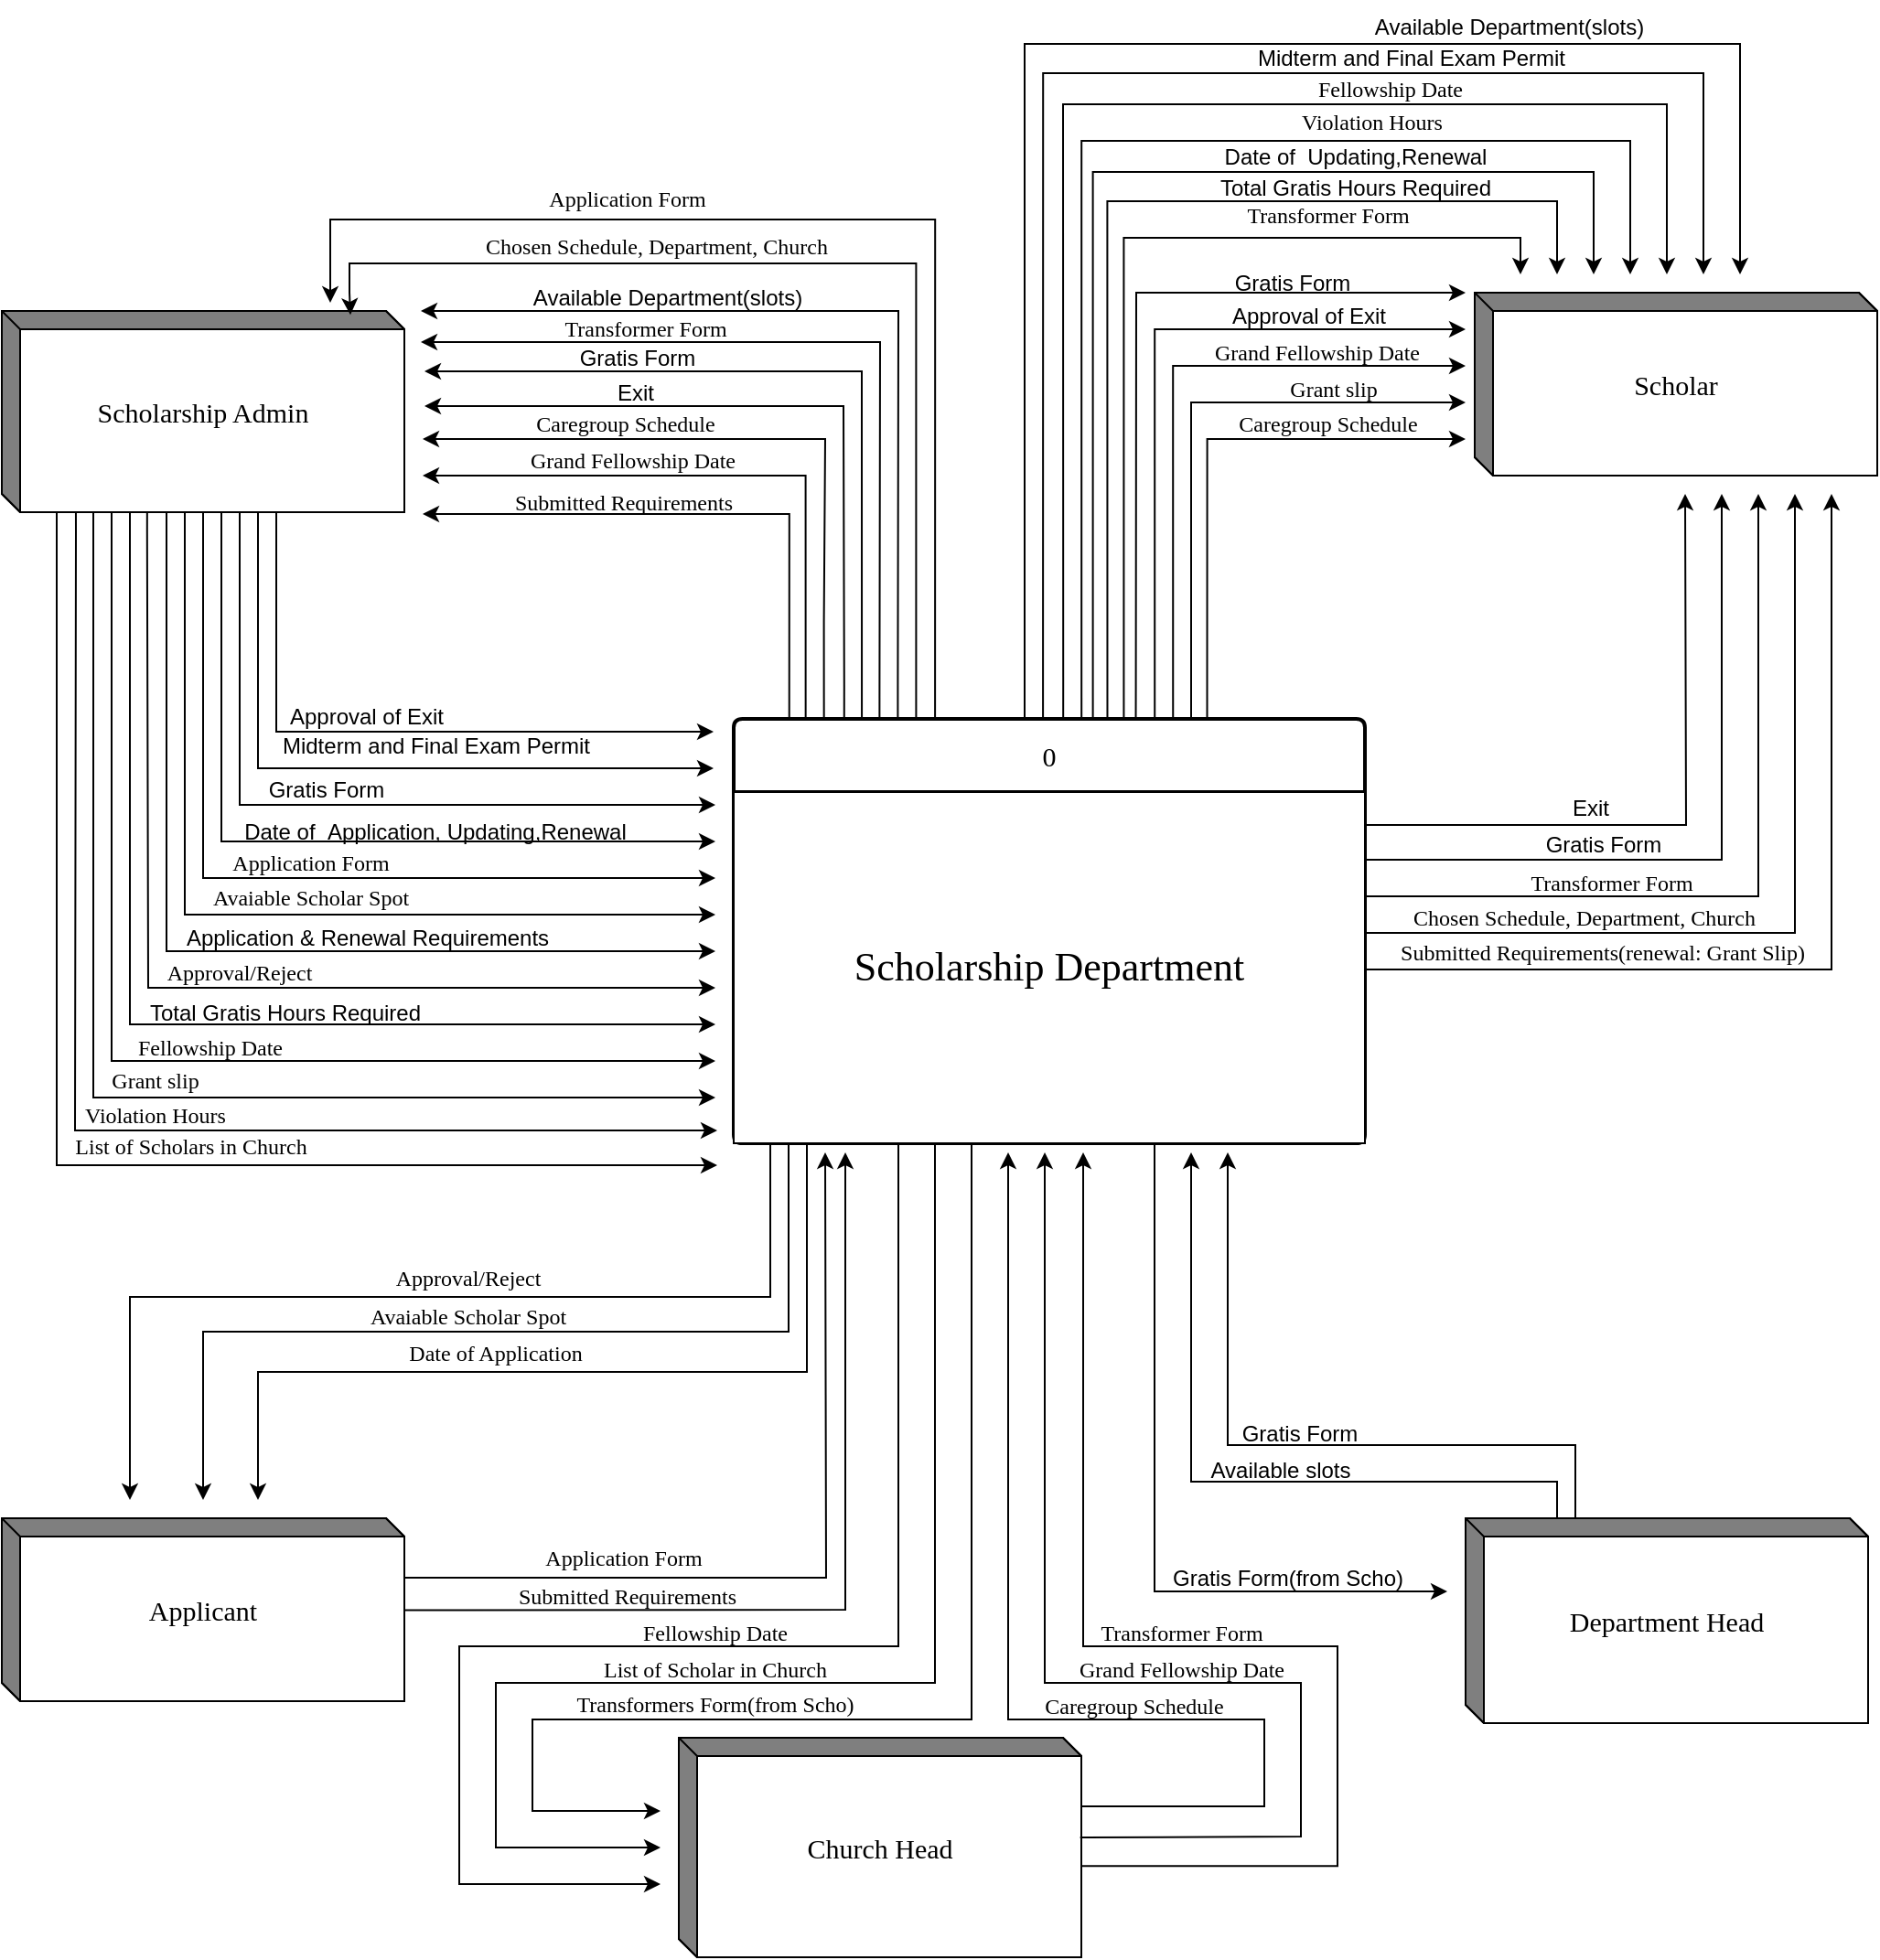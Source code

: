 <mxfile version="27.0.2">
  <diagram name="Page-1" id="X2NANwzeCgB477n49Xk3">
    <mxGraphModel dx="1678" dy="928" grid="1" gridSize="10" guides="1" tooltips="1" connect="1" arrows="1" fold="1" page="1" pageScale="1" pageWidth="1100" pageHeight="1700" math="0" shadow="0">
      <root>
        <mxCell id="0" />
        <mxCell id="1" parent="0" />
        <mxCell id="cpZvpaiMkGfKeW16TDsk-1" style="edgeStyle=orthogonalEdgeStyle;rounded=0;orthogonalLoop=1;jettySize=auto;html=1;exitX=0;exitY=0;exitDx=167.5;exitDy=110;exitPerimeter=0;" edge="1" parent="1" source="JOxilnPETZQHRf7ONT-L-1">
          <mxGeometry relative="1" as="geometry">
            <mxPoint x="440" y="490" as="targetPoint" />
            <Array as="points">
              <mxPoint x="170" y="310" />
              <mxPoint x="170" y="490" />
            </Array>
          </mxGeometry>
        </mxCell>
        <mxCell id="cpZvpaiMkGfKeW16TDsk-2" style="edgeStyle=orthogonalEdgeStyle;rounded=0;orthogonalLoop=1;jettySize=auto;html=1;exitX=0.548;exitY=0.999;exitDx=0;exitDy=0;exitPerimeter=0;" edge="1" parent="1" source="JOxilnPETZQHRf7ONT-L-1">
          <mxGeometry relative="1" as="geometry">
            <mxPoint x="440" y="510" as="targetPoint" />
            <Array as="points">
              <mxPoint x="194" y="310" />
              <mxPoint x="160" y="310" />
              <mxPoint x="160" y="510" />
            </Array>
          </mxGeometry>
        </mxCell>
        <mxCell id="cpZvpaiMkGfKeW16TDsk-3" style="edgeStyle=orthogonalEdgeStyle;rounded=0;orthogonalLoop=1;jettySize=auto;html=1;exitX=0;exitY=0;exitDx=115;exitDy=110;exitPerimeter=0;" edge="1" parent="1" source="JOxilnPETZQHRf7ONT-L-1">
          <mxGeometry relative="1" as="geometry">
            <mxPoint x="440" y="530" as="targetPoint" />
            <Array as="points">
              <mxPoint x="150" y="310" />
              <mxPoint x="150" y="530" />
            </Array>
          </mxGeometry>
        </mxCell>
        <mxCell id="JOxilnPETZQHRf7ONT-L-1" value="&lt;font&gt;Scholarship Admin&lt;/font&gt;" style="html=1;dashed=0;whiteSpace=wrap;shape=mxgraph.dfd.externalEntity;fontFamily=Lucida Console;fontSize=15;" parent="1" vertex="1">
          <mxGeometry x="50" y="200" width="220" height="110" as="geometry" />
        </mxCell>
        <mxCell id="cpZvpaiMkGfKeW16TDsk-21" style="edgeStyle=orthogonalEdgeStyle;rounded=0;orthogonalLoop=1;jettySize=auto;html=1;exitX=0.088;exitY=0.001;exitDx=0;exitDy=0;exitPerimeter=0;" edge="1" parent="1">
          <mxGeometry relative="1" as="geometry">
            <mxPoint x="280" y="311" as="targetPoint" />
            <mxPoint x="480.36" y="424.232" as="sourcePoint" />
            <Array as="points">
              <mxPoint x="480" y="311" />
              <mxPoint x="280" y="311" />
            </Array>
          </mxGeometry>
        </mxCell>
        <mxCell id="cpZvpaiMkGfKeW16TDsk-96" style="edgeStyle=orthogonalEdgeStyle;rounded=0;orthogonalLoop=1;jettySize=auto;html=1;exitX=0.75;exitY=0;exitDx=0;exitDy=0;" edge="1" parent="1" source="JOxilnPETZQHRf7ONT-L-3">
          <mxGeometry relative="1" as="geometry">
            <mxPoint x="850" y="270" as="targetPoint" />
            <Array as="points">
              <mxPoint x="709" y="270" />
            </Array>
          </mxGeometry>
        </mxCell>
        <mxCell id="cpZvpaiMkGfKeW16TDsk-110" style="edgeStyle=orthogonalEdgeStyle;rounded=0;orthogonalLoop=1;jettySize=auto;html=1;exitX=1;exitY=0.25;exitDx=0;exitDy=0;" edge="1" parent="1" source="JOxilnPETZQHRf7ONT-L-3">
          <mxGeometry relative="1" as="geometry">
            <mxPoint x="970" y="300" as="targetPoint" />
          </mxGeometry>
        </mxCell>
        <mxCell id="JOxilnPETZQHRf7ONT-L-3" value="0" style="swimlane;childLayout=stackLayout;horizontal=1;startSize=40;horizontalStack=0;rounded=1;fontSize=15;fontStyle=0;strokeWidth=2;resizeParent=0;resizeLast=1;shadow=0;dashed=0;align=center;arcSize=4;whiteSpace=wrap;html=1;fontFamily=Lucida Console;swimlaneLine=1;" parent="1" vertex="1">
          <mxGeometry x="450" y="423" width="345" height="232" as="geometry">
            <mxRectangle x="550" y="490" width="80" height="40" as="alternateBounds" />
          </mxGeometry>
        </mxCell>
        <mxCell id="cpZvpaiMkGfKeW16TDsk-121" value="Scholarship Department" style="text;html=1;align=center;verticalAlign=middle;whiteSpace=wrap;rounded=0;fillColor=default;fontFamily=Lucida Console;fontSize=22;strokeColor=default;" vertex="1" parent="JOxilnPETZQHRf7ONT-L-3">
          <mxGeometry y="40" width="345" height="192" as="geometry" />
        </mxCell>
        <mxCell id="JOxilnPETZQHRf7ONT-L-7" value="Scholar" style="html=1;dashed=0;whiteSpace=wrap;shape=mxgraph.dfd.externalEntity;fontFamily=Lucida Console;fontSize=15;" parent="1" vertex="1">
          <mxGeometry x="855" y="190" width="220" height="100" as="geometry" />
        </mxCell>
        <mxCell id="cpZvpaiMkGfKeW16TDsk-94" style="edgeStyle=orthogonalEdgeStyle;rounded=0;orthogonalLoop=1;jettySize=auto;html=1;exitX=0;exitY=0;exitDx=52.5;exitDy=0;exitPerimeter=0;" edge="1" parent="1" source="JOxilnPETZQHRf7ONT-L-8">
          <mxGeometry relative="1" as="geometry">
            <mxPoint x="700" y="660" as="targetPoint" />
            <Array as="points">
              <mxPoint x="900" y="860" />
              <mxPoint x="900" y="840" />
              <mxPoint x="700" y="840" />
            </Array>
          </mxGeometry>
        </mxCell>
        <mxCell id="JOxilnPETZQHRf7ONT-L-8" value="Department&amp;nbsp;&lt;span style=&quot;background-color: transparent; color: light-dark(rgb(0, 0, 0), rgb(255, 255, 255));&quot;&gt;Head&lt;/span&gt;" style="html=1;dashed=0;whiteSpace=wrap;shape=mxgraph.dfd.externalEntity;fontFamily=Lucida Console;fontSize=15;" parent="1" vertex="1">
          <mxGeometry x="850" y="860" width="220" height="112" as="geometry" />
        </mxCell>
        <mxCell id="cpZvpaiMkGfKeW16TDsk-40" style="edgeStyle=orthogonalEdgeStyle;rounded=0;orthogonalLoop=1;jettySize=auto;html=1;exitX=0;exitY=0;exitDx=220;exitDy=37.5;exitPerimeter=0;" edge="1" parent="1" source="JOxilnPETZQHRf7ONT-L-9">
          <mxGeometry relative="1" as="geometry">
            <mxPoint x="600" y="660" as="targetPoint" />
            <Array as="points">
              <mxPoint x="740" y="1018" />
              <mxPoint x="740" y="970" />
              <mxPoint x="600" y="970" />
            </Array>
          </mxGeometry>
        </mxCell>
        <mxCell id="JOxilnPETZQHRf7ONT-L-9" value="Church Head" style="html=1;dashed=0;whiteSpace=wrap;shape=mxgraph.dfd.externalEntity;fontFamily=Lucida Console;fontSize=15;" parent="1" vertex="1">
          <mxGeometry x="420" y="980" width="220" height="120" as="geometry" />
        </mxCell>
        <mxCell id="cpZvpaiMkGfKeW16TDsk-26" style="edgeStyle=orthogonalEdgeStyle;rounded=0;orthogonalLoop=1;jettySize=auto;html=1;exitX=0;exitY=0;exitDx=220;exitDy=32.5;exitPerimeter=0;" edge="1" parent="1" source="JOxilnPETZQHRf7ONT-L-10">
          <mxGeometry relative="1" as="geometry">
            <mxPoint x="500" y="660" as="targetPoint" />
          </mxGeometry>
        </mxCell>
        <mxCell id="JOxilnPETZQHRf7ONT-L-10" value="Applicant" style="html=1;dashed=0;whiteSpace=wrap;shape=mxgraph.dfd.externalEntity;fontFamily=Lucida Console;fontSize=15;" parent="1" vertex="1">
          <mxGeometry x="50" y="860" width="220" height="100" as="geometry" />
        </mxCell>
        <mxCell id="cpZvpaiMkGfKeW16TDsk-6" style="edgeStyle=orthogonalEdgeStyle;rounded=0;orthogonalLoop=1;jettySize=auto;html=1;" edge="1" parent="1" source="JOxilnPETZQHRf7ONT-L-1">
          <mxGeometry relative="1" as="geometry">
            <mxPoint x="440" y="550" as="targetPoint" />
            <mxPoint x="150" y="310" as="sourcePoint" />
            <Array as="points">
              <mxPoint x="140" y="550" />
            </Array>
          </mxGeometry>
        </mxCell>
        <mxCell id="cpZvpaiMkGfKeW16TDsk-7" style="edgeStyle=orthogonalEdgeStyle;rounded=0;orthogonalLoop=1;jettySize=auto;html=1;exitX=0.361;exitY=0.999;exitDx=0;exitDy=0;exitPerimeter=0;" edge="1" parent="1" source="JOxilnPETZQHRf7ONT-L-1">
          <mxGeometry relative="1" as="geometry">
            <mxPoint x="440" y="570" as="targetPoint" />
            <mxPoint x="160" y="320" as="sourcePoint" />
            <Array as="points">
              <mxPoint x="129" y="320" />
              <mxPoint x="130" y="320" />
              <mxPoint x="130" y="570" />
            </Array>
          </mxGeometry>
        </mxCell>
        <mxCell id="cpZvpaiMkGfKeW16TDsk-8" style="edgeStyle=orthogonalEdgeStyle;rounded=0;orthogonalLoop=1;jettySize=auto;html=1;" edge="1" parent="1">
          <mxGeometry relative="1" as="geometry">
            <mxPoint x="440" y="590" as="targetPoint" />
            <mxPoint x="120" y="310" as="sourcePoint" />
            <Array as="points">
              <mxPoint x="120" y="311" />
              <mxPoint x="120" y="590" />
              <mxPoint x="411" y="590" />
            </Array>
          </mxGeometry>
        </mxCell>
        <mxCell id="cpZvpaiMkGfKeW16TDsk-9" style="edgeStyle=orthogonalEdgeStyle;rounded=0;orthogonalLoop=1;jettySize=auto;html=1;exitX=0.313;exitY=1.005;exitDx=0;exitDy=0;exitPerimeter=0;" edge="1" parent="1">
          <mxGeometry relative="1" as="geometry">
            <mxPoint x="440" y="610" as="targetPoint" />
            <mxPoint x="100" y="310" as="sourcePoint" />
            <Array as="points">
              <mxPoint x="110" y="310" />
              <mxPoint x="110" y="610" />
            </Array>
          </mxGeometry>
        </mxCell>
        <mxCell id="cpZvpaiMkGfKeW16TDsk-10" style="edgeStyle=orthogonalEdgeStyle;rounded=0;orthogonalLoop=1;jettySize=auto;html=1;" edge="1" parent="1">
          <mxGeometry relative="1" as="geometry">
            <mxPoint x="440" y="630" as="targetPoint" />
            <mxPoint x="99" y="310" as="sourcePoint" />
            <Array as="points">
              <mxPoint x="100" y="310" />
              <mxPoint x="100" y="630" />
            </Array>
          </mxGeometry>
        </mxCell>
        <mxCell id="cpZvpaiMkGfKeW16TDsk-11" value="Avaiable Scholar Spot" style="text;html=1;align=center;verticalAlign=middle;whiteSpace=wrap;rounded=0;fontFamily=Tahoma;" vertex="1" parent="1">
          <mxGeometry x="159" y="506" width="120" height="30" as="geometry" />
        </mxCell>
        <mxCell id="cpZvpaiMkGfKeW16TDsk-12" value="Application Form" style="text;html=1;align=center;verticalAlign=middle;whiteSpace=wrap;rounded=0;fontFamily=Tahoma;" vertex="1" parent="1">
          <mxGeometry x="159" y="487" width="120" height="30" as="geometry" />
        </mxCell>
        <mxCell id="cpZvpaiMkGfKeW16TDsk-13" value="&lt;span class=&quot;_fadeIn_m1hgl_8&quot;&gt;Application &amp;amp; &lt;/span&gt;&lt;span class=&quot;_fadeIn_m1hgl_8&quot;&gt;Renewal &lt;/span&gt;&lt;span class=&quot;_fadeIn_m1hgl_8&quot;&gt;Requirements&lt;/span&gt;" style="text;html=1;align=center;verticalAlign=middle;whiteSpace=wrap;rounded=0;" vertex="1" parent="1">
          <mxGeometry x="100" y="528" width="300" height="30" as="geometry" />
        </mxCell>
        <mxCell id="cpZvpaiMkGfKeW16TDsk-14" value="&lt;span class=&quot;_fadeIn_m1hgl_8&quot;&gt;Total Gratis&amp;nbsp;&lt;/span&gt;&lt;span class=&quot;_fadeIn_m1hgl_8&quot;&gt;Hours &lt;/span&gt;&lt;span class=&quot;_fadeIn_m1hgl_8&quot;&gt;Required&lt;/span&gt;" style="text;html=1;align=center;verticalAlign=middle;whiteSpace=wrap;rounded=0;" vertex="1" parent="1">
          <mxGeometry x="120" y="569" width="170" height="30" as="geometry" />
        </mxCell>
        <mxCell id="cpZvpaiMkGfKeW16TDsk-15" value="Grant slip" style="text;html=1;align=center;verticalAlign=middle;whiteSpace=wrap;rounded=0;fontFamily=Tahoma;" vertex="1" parent="1">
          <mxGeometry x="104" y="606" width="60" height="30" as="geometry" />
        </mxCell>
        <mxCell id="cpZvpaiMkGfKeW16TDsk-16" value="Date of&amp;nbsp;&amp;nbsp;Application, Updating,Renewal" style="text;html=1;align=center;verticalAlign=middle;whiteSpace=wrap;rounded=0;" vertex="1" parent="1">
          <mxGeometry x="177" y="470" width="220" height="30" as="geometry" />
        </mxCell>
        <mxCell id="cpZvpaiMkGfKeW16TDsk-17" value="Fellowship Date" style="text;html=1;align=center;verticalAlign=middle;whiteSpace=wrap;rounded=0;fontFamily=Tahoma;" vertex="1" parent="1">
          <mxGeometry x="119" y="588" width="90" height="30" as="geometry" />
        </mxCell>
        <mxCell id="cpZvpaiMkGfKeW16TDsk-18" value="Violation Hours" style="text;html=1;align=center;verticalAlign=middle;whiteSpace=wrap;rounded=0;fontFamily=Tahoma;" vertex="1" parent="1">
          <mxGeometry x="89" y="625" width="90" height="30" as="geometry" />
        </mxCell>
        <mxCell id="cpZvpaiMkGfKeW16TDsk-19" value="Approval/Reject" style="text;html=1;align=center;verticalAlign=middle;whiteSpace=wrap;rounded=0;fontFamily=Tahoma;" vertex="1" parent="1">
          <mxGeometry x="135" y="547" width="90" height="30" as="geometry" />
        </mxCell>
        <mxCell id="cpZvpaiMkGfKeW16TDsk-20" style="edgeStyle=orthogonalEdgeStyle;rounded=0;orthogonalLoop=1;jettySize=auto;html=1;exitX=0.184;exitY=1.004;exitDx=0;exitDy=0;exitPerimeter=0;" edge="1" parent="1" source="JOxilnPETZQHRf7ONT-L-1">
          <mxGeometry relative="1" as="geometry">
            <mxPoint x="441" y="648" as="targetPoint" />
            <mxPoint x="71" y="319.49" as="sourcePoint" />
            <Array as="points">
              <mxPoint x="91" y="320" />
              <mxPoint x="90" y="320" />
              <mxPoint x="90" y="648" />
            </Array>
          </mxGeometry>
        </mxCell>
        <mxCell id="cpZvpaiMkGfKeW16TDsk-22" style="edgeStyle=orthogonalEdgeStyle;rounded=0;orthogonalLoop=1;jettySize=auto;html=1;" edge="1" parent="1">
          <mxGeometry relative="1" as="geometry">
            <mxPoint x="480" y="660" as="sourcePoint" />
            <mxPoint x="160" y="850" as="targetPoint" />
            <Array as="points">
              <mxPoint x="480" y="655" />
              <mxPoint x="480" y="758" />
              <mxPoint x="160" y="758" />
            </Array>
          </mxGeometry>
        </mxCell>
        <mxCell id="cpZvpaiMkGfKeW16TDsk-23" style="edgeStyle=orthogonalEdgeStyle;rounded=0;orthogonalLoop=1;jettySize=auto;html=1;" edge="1" parent="1">
          <mxGeometry relative="1" as="geometry">
            <mxPoint x="470" y="660" as="sourcePoint" />
            <mxPoint x="120" y="850" as="targetPoint" />
            <Array as="points">
              <mxPoint x="470" y="655" />
              <mxPoint x="470" y="739" />
              <mxPoint x="120" y="739" />
            </Array>
          </mxGeometry>
        </mxCell>
        <mxCell id="cpZvpaiMkGfKeW16TDsk-24" value="Approval/Reject" style="text;html=1;align=center;verticalAlign=middle;whiteSpace=wrap;rounded=0;fontFamily=Tahoma;" vertex="1" parent="1">
          <mxGeometry x="260" y="714" width="90" height="30" as="geometry" />
        </mxCell>
        <mxCell id="cpZvpaiMkGfKeW16TDsk-25" value="Avaiable Scholar Spot" style="text;html=1;align=center;verticalAlign=middle;whiteSpace=wrap;rounded=0;fontFamily=Tahoma;" vertex="1" parent="1">
          <mxGeometry x="245" y="735" width="120" height="30" as="geometry" />
        </mxCell>
        <mxCell id="cpZvpaiMkGfKeW16TDsk-27" style="edgeStyle=orthogonalEdgeStyle;rounded=0;orthogonalLoop=1;jettySize=auto;html=1;exitX=1.002;exitY=0.503;exitDx=0;exitDy=0;exitPerimeter=0;" edge="1" parent="1" source="JOxilnPETZQHRf7ONT-L-10">
          <mxGeometry relative="1" as="geometry">
            <mxPoint x="511" y="660" as="targetPoint" />
            <mxPoint x="280" y="920" as="sourcePoint" />
            <Array as="points">
              <mxPoint x="280" y="910" />
              <mxPoint x="511" y="910" />
              <mxPoint x="511" y="660" />
            </Array>
          </mxGeometry>
        </mxCell>
        <mxCell id="cpZvpaiMkGfKeW16TDsk-28" value="Submitted Requirements" style="text;html=1;align=center;verticalAlign=middle;whiteSpace=wrap;rounded=0;fontFamily=Tahoma;" vertex="1" parent="1">
          <mxGeometry x="317" y="888" width="150" height="30" as="geometry" />
        </mxCell>
        <mxCell id="cpZvpaiMkGfKeW16TDsk-29" value="Application Form" style="text;html=1;align=center;verticalAlign=middle;whiteSpace=wrap;rounded=0;fontFamily=Tahoma;" vertex="1" parent="1">
          <mxGeometry x="330" y="867" width="120" height="30" as="geometry" />
        </mxCell>
        <mxCell id="cpZvpaiMkGfKeW16TDsk-30" value="Submitted Requirements" style="text;html=1;align=center;verticalAlign=middle;whiteSpace=wrap;rounded=0;fontFamily=Tahoma;" vertex="1" parent="1">
          <mxGeometry x="315" y="290" width="150" height="30" as="geometry" />
        </mxCell>
        <mxCell id="cpZvpaiMkGfKeW16TDsk-31" style="edgeStyle=orthogonalEdgeStyle;rounded=0;orthogonalLoop=1;jettySize=auto;html=1;" edge="1" parent="1" source="JOxilnPETZQHRf7ONT-L-1">
          <mxGeometry relative="1" as="geometry">
            <mxPoint x="441" y="667" as="targetPoint" />
            <mxPoint x="90" y="331" as="sourcePoint" />
            <Array as="points">
              <mxPoint x="80" y="667" />
            </Array>
          </mxGeometry>
        </mxCell>
        <mxCell id="cpZvpaiMkGfKeW16TDsk-32" value="List of Scholars in Church" style="text;html=1;align=center;verticalAlign=middle;whiteSpace=wrap;rounded=0;fontFamily=Tahoma;" vertex="1" parent="1">
          <mxGeometry x="76.5" y="642" width="153" height="30" as="geometry" />
        </mxCell>
        <mxCell id="cpZvpaiMkGfKeW16TDsk-34" style="edgeStyle=orthogonalEdgeStyle;rounded=0;orthogonalLoop=1;jettySize=auto;html=1;exitX=0.5;exitY=1;exitDx=0;exitDy=0;" edge="1" parent="1" source="JOxilnPETZQHRf7ONT-L-3">
          <mxGeometry relative="1" as="geometry">
            <mxPoint x="623" y="655" as="sourcePoint" />
            <mxPoint x="410" y="1020" as="targetPoint" />
            <Array as="points">
              <mxPoint x="580" y="655" />
              <mxPoint x="580" y="970" />
              <mxPoint x="340" y="970" />
              <mxPoint x="340" y="1020" />
            </Array>
          </mxGeometry>
        </mxCell>
        <mxCell id="cpZvpaiMkGfKeW16TDsk-35" style="edgeStyle=orthogonalEdgeStyle;rounded=0;orthogonalLoop=1;jettySize=auto;html=1;exitX=0.5;exitY=1;exitDx=0;exitDy=0;" edge="1" parent="1" source="JOxilnPETZQHRf7ONT-L-3">
          <mxGeometry relative="1" as="geometry">
            <mxPoint x="623" y="655" as="sourcePoint" />
            <mxPoint x="410" y="1040" as="targetPoint" />
            <Array as="points">
              <mxPoint x="560" y="655" />
              <mxPoint x="560" y="950" />
              <mxPoint x="320" y="950" />
              <mxPoint x="320" y="1040" />
            </Array>
          </mxGeometry>
        </mxCell>
        <mxCell id="cpZvpaiMkGfKeW16TDsk-36" value="List of Scholar in Church" style="text;html=1;align=center;verticalAlign=middle;whiteSpace=wrap;rounded=0;fontFamily=Tahoma;" vertex="1" parent="1">
          <mxGeometry x="365" y="928" width="150" height="30" as="geometry" />
        </mxCell>
        <mxCell id="cpZvpaiMkGfKeW16TDsk-37" value="Fellowship Date" style="text;html=1;align=center;verticalAlign=middle;whiteSpace=wrap;rounded=0;fontFamily=Tahoma;" vertex="1" parent="1">
          <mxGeometry x="365" y="908" width="150" height="30" as="geometry" />
        </mxCell>
        <mxCell id="cpZvpaiMkGfKeW16TDsk-38" style="edgeStyle=orthogonalEdgeStyle;rounded=0;orthogonalLoop=1;jettySize=auto;html=1;exitX=0.5;exitY=1;exitDx=0;exitDy=0;" edge="1" parent="1" source="JOxilnPETZQHRf7ONT-L-3">
          <mxGeometry relative="1" as="geometry">
            <mxPoint x="590" y="670" as="sourcePoint" />
            <mxPoint x="410" y="1060" as="targetPoint" />
            <Array as="points">
              <mxPoint x="540" y="655" />
              <mxPoint x="540" y="930" />
              <mxPoint x="300" y="930" />
              <mxPoint x="300" y="1060" />
            </Array>
          </mxGeometry>
        </mxCell>
        <mxCell id="cpZvpaiMkGfKeW16TDsk-39" value="Transformers Form(from Scho)" style="text;html=1;align=center;verticalAlign=middle;whiteSpace=wrap;rounded=0;fontFamily=Tahoma;" vertex="1" parent="1">
          <mxGeometry x="346" y="947" width="188" height="30" as="geometry" />
        </mxCell>
        <mxCell id="cpZvpaiMkGfKeW16TDsk-41" value="Caregroup Schedule" style="text;html=1;align=center;verticalAlign=middle;whiteSpace=wrap;rounded=0;fontFamily=Tahoma;" vertex="1" parent="1">
          <mxGeometry x="594" y="948" width="150" height="30" as="geometry" />
        </mxCell>
        <mxCell id="cpZvpaiMkGfKeW16TDsk-42" style="edgeStyle=orthogonalEdgeStyle;rounded=0;orthogonalLoop=1;jettySize=auto;html=1;exitX=0.997;exitY=0.454;exitDx=0;exitDy=0;exitPerimeter=0;" edge="1" parent="1" source="JOxilnPETZQHRf7ONT-L-9">
          <mxGeometry relative="1" as="geometry">
            <mxPoint x="620" y="660" as="targetPoint" />
            <mxPoint x="690" y="1070" as="sourcePoint" />
            <Array as="points">
              <mxPoint x="642" y="1035" />
              <mxPoint x="760" y="1034" />
              <mxPoint x="760" y="950" />
              <mxPoint x="620" y="950" />
            </Array>
          </mxGeometry>
        </mxCell>
        <mxCell id="cpZvpaiMkGfKeW16TDsk-43" style="edgeStyle=orthogonalEdgeStyle;rounded=0;orthogonalLoop=1;jettySize=auto;html=1;exitX=0.999;exitY=0.584;exitDx=0;exitDy=0;exitPerimeter=0;" edge="1" parent="1" source="JOxilnPETZQHRf7ONT-L-9">
          <mxGeometry relative="1" as="geometry">
            <mxPoint x="641" y="660" as="targetPoint" />
            <mxPoint x="790" y="1038" as="sourcePoint" />
            <Array as="points">
              <mxPoint x="780" y="1050" />
              <mxPoint x="780" y="930" />
              <mxPoint x="641" y="930" />
            </Array>
          </mxGeometry>
        </mxCell>
        <mxCell id="cpZvpaiMkGfKeW16TDsk-44" value="Grand Fellowship Date" style="text;html=1;align=center;verticalAlign=middle;whiteSpace=wrap;rounded=0;fontFamily=Tahoma;" vertex="1" parent="1">
          <mxGeometry x="620" y="928" width="150" height="30" as="geometry" />
        </mxCell>
        <mxCell id="cpZvpaiMkGfKeW16TDsk-45" value="Transformer Form" style="text;html=1;align=center;verticalAlign=middle;whiteSpace=wrap;rounded=0;fontFamily=Tahoma;" vertex="1" parent="1">
          <mxGeometry x="620" y="908" width="150" height="30" as="geometry" />
        </mxCell>
        <mxCell id="cpZvpaiMkGfKeW16TDsk-48" style="edgeStyle=orthogonalEdgeStyle;rounded=0;orthogonalLoop=1;jettySize=auto;html=1;exitX=0.114;exitY=0.001;exitDx=0;exitDy=0;exitPerimeter=0;" edge="1" parent="1" source="JOxilnPETZQHRf7ONT-L-3">
          <mxGeometry relative="1" as="geometry">
            <mxPoint x="280" y="290" as="targetPoint" />
            <mxPoint x="490" y="420" as="sourcePoint" />
            <Array as="points">
              <mxPoint x="489" y="290" />
            </Array>
          </mxGeometry>
        </mxCell>
        <mxCell id="cpZvpaiMkGfKeW16TDsk-49" style="edgeStyle=orthogonalEdgeStyle;rounded=0;orthogonalLoop=1;jettySize=auto;html=1;exitX=0.143;exitY=-0.001;exitDx=0;exitDy=0;exitPerimeter=0;" edge="1" parent="1" source="JOxilnPETZQHRf7ONT-L-3">
          <mxGeometry relative="1" as="geometry">
            <mxPoint x="280" y="270" as="targetPoint" />
            <mxPoint x="514" y="370" as="sourcePoint" />
            <Array as="points">
              <mxPoint x="499" y="370" />
              <mxPoint x="500" y="370" />
              <mxPoint x="500" y="270" />
            </Array>
          </mxGeometry>
        </mxCell>
        <mxCell id="cpZvpaiMkGfKeW16TDsk-50" value="Grand Fellowship Date" style="text;html=1;align=center;verticalAlign=middle;whiteSpace=wrap;rounded=0;fontFamily=Tahoma;" vertex="1" parent="1">
          <mxGeometry x="320" y="267" width="150" height="30" as="geometry" />
        </mxCell>
        <mxCell id="cpZvpaiMkGfKeW16TDsk-52" value="Caregroup Schedule" style="text;html=1;align=center;verticalAlign=middle;whiteSpace=wrap;rounded=0;fontFamily=Tahoma;" vertex="1" parent="1">
          <mxGeometry x="316" y="247" width="150" height="30" as="geometry" />
        </mxCell>
        <mxCell id="cpZvpaiMkGfKeW16TDsk-53" value="Caregroup Schedule" style="text;html=1;align=center;verticalAlign=middle;whiteSpace=wrap;rounded=0;fontFamily=Tahoma;" vertex="1" parent="1">
          <mxGeometry x="700" y="247" width="150" height="30" as="geometry" />
        </mxCell>
        <mxCell id="cpZvpaiMkGfKeW16TDsk-54" value="Grand Fellowship Date" style="text;html=1;align=center;verticalAlign=middle;whiteSpace=wrap;rounded=0;fontFamily=Tahoma;" vertex="1" parent="1">
          <mxGeometry x="694" y="208" width="150" height="30" as="geometry" />
        </mxCell>
        <mxCell id="cpZvpaiMkGfKeW16TDsk-55" value="Submitted Requirements(renewal: Grant Slip)" style="text;html=1;align=center;verticalAlign=middle;whiteSpace=wrap;rounded=0;fontFamily=Tahoma;" vertex="1" parent="1">
          <mxGeometry x="800" y="536" width="250" height="30" as="geometry" />
        </mxCell>
        <mxCell id="cpZvpaiMkGfKeW16TDsk-56" value="Date of&amp;nbsp; Updating,Renewal" style="text;html=1;align=center;verticalAlign=middle;whiteSpace=wrap;rounded=0;" vertex="1" parent="1">
          <mxGeometry x="680" y="101" width="220" height="30" as="geometry" />
        </mxCell>
        <mxCell id="cpZvpaiMkGfKeW16TDsk-57" value="&lt;span class=&quot;_fadeIn_m1hgl_8&quot;&gt;Total Gratis&amp;nbsp;&lt;/span&gt;&lt;span class=&quot;_fadeIn_m1hgl_8&quot;&gt;Hours &lt;/span&gt;&lt;span class=&quot;_fadeIn_m1hgl_8&quot;&gt;Required&lt;/span&gt;" style="text;html=1;align=center;verticalAlign=middle;whiteSpace=wrap;rounded=0;" vertex="1" parent="1">
          <mxGeometry x="705" y="118" width="170" height="30" as="geometry" />
        </mxCell>
        <mxCell id="cpZvpaiMkGfKeW16TDsk-58" value="Fellowship Date" style="text;html=1;align=center;verticalAlign=middle;whiteSpace=wrap;rounded=0;fontFamily=Tahoma;" vertex="1" parent="1">
          <mxGeometry x="764" y="64" width="90" height="30" as="geometry" />
        </mxCell>
        <mxCell id="cpZvpaiMkGfKeW16TDsk-59" value="Violation Hours" style="text;html=1;align=center;verticalAlign=middle;whiteSpace=wrap;rounded=0;fontFamily=Tahoma;" vertex="1" parent="1">
          <mxGeometry x="754" y="82" width="90" height="30" as="geometry" />
        </mxCell>
        <mxCell id="cpZvpaiMkGfKeW16TDsk-60" value="Grant slip" style="text;html=1;align=center;verticalAlign=middle;whiteSpace=wrap;rounded=0;fontFamily=Tahoma;" vertex="1" parent="1">
          <mxGeometry x="748" y="228" width="60" height="30" as="geometry" />
        </mxCell>
        <mxCell id="cpZvpaiMkGfKeW16TDsk-61" value="Transformer Form" style="text;html=1;align=center;verticalAlign=middle;whiteSpace=wrap;rounded=0;fontFamily=Tahoma;" vertex="1" parent="1">
          <mxGeometry x="700" y="133" width="150" height="30" as="geometry" />
        </mxCell>
        <mxCell id="cpZvpaiMkGfKeW16TDsk-62" style="edgeStyle=orthogonalEdgeStyle;rounded=0;orthogonalLoop=1;jettySize=auto;html=1;" edge="1" parent="1">
          <mxGeometry relative="1" as="geometry">
            <mxPoint x="180" y="310" as="sourcePoint" />
            <mxPoint x="440" y="470" as="targetPoint" />
            <Array as="points">
              <mxPoint x="180" y="470" />
            </Array>
          </mxGeometry>
        </mxCell>
        <mxCell id="cpZvpaiMkGfKeW16TDsk-63" value="Gratis Form" style="text;html=1;align=center;verticalAlign=middle;whiteSpace=wrap;rounded=0;" vertex="1" parent="1">
          <mxGeometry x="177" y="447" width="101" height="30" as="geometry" />
        </mxCell>
        <mxCell id="cpZvpaiMkGfKeW16TDsk-64" value="Gratis Form" style="text;html=1;align=center;verticalAlign=middle;whiteSpace=wrap;rounded=0;" vertex="1" parent="1">
          <mxGeometry x="705" y="170" width="101" height="30" as="geometry" />
        </mxCell>
        <mxCell id="cpZvpaiMkGfKeW16TDsk-65" value="Gratis Form" style="text;html=1;align=center;verticalAlign=middle;whiteSpace=wrap;rounded=0;" vertex="1" parent="1">
          <mxGeometry x="874.5" y="477" width="101" height="30" as="geometry" />
        </mxCell>
        <mxCell id="cpZvpaiMkGfKeW16TDsk-66" value="Transformer Form" style="text;html=1;align=center;verticalAlign=middle;whiteSpace=wrap;rounded=0;fontFamily=Tahoma;" vertex="1" parent="1">
          <mxGeometry x="855" y="498" width="150" height="30" as="geometry" />
        </mxCell>
        <mxCell id="cpZvpaiMkGfKeW16TDsk-67" value="Chosen Schedule, Department, Church" style="text;html=1;align=center;verticalAlign=middle;whiteSpace=wrap;rounded=0;fontFamily=Tahoma;" vertex="1" parent="1">
          <mxGeometry x="800" y="517" width="230" height="30" as="geometry" />
        </mxCell>
        <mxCell id="cpZvpaiMkGfKeW16TDsk-68" style="edgeStyle=orthogonalEdgeStyle;rounded=0;orthogonalLoop=1;jettySize=auto;html=1;" edge="1" parent="1">
          <mxGeometry relative="1" as="geometry">
            <mxPoint x="490" y="655" as="sourcePoint" />
            <mxPoint x="190" y="850" as="targetPoint" />
            <Array as="points">
              <mxPoint x="490" y="655" />
              <mxPoint x="490" y="780" />
              <mxPoint x="190" y="780" />
            </Array>
          </mxGeometry>
        </mxCell>
        <mxCell id="cpZvpaiMkGfKeW16TDsk-69" value="Date of Application" style="text;html=1;align=center;verticalAlign=middle;whiteSpace=wrap;rounded=0;fontFamily=Tahoma;" vertex="1" parent="1">
          <mxGeometry x="260" y="755" width="120" height="30" as="geometry" />
        </mxCell>
        <mxCell id="cpZvpaiMkGfKeW16TDsk-70" value="Available Department(slots)" style="text;html=1;align=center;verticalAlign=middle;whiteSpace=wrap;rounded=0;" vertex="1" parent="1">
          <mxGeometry x="779" y="30" width="190" height="30" as="geometry" />
        </mxCell>
        <mxCell id="cpZvpaiMkGfKeW16TDsk-72" value="Available Department(slots)" style="text;html=1;align=center;verticalAlign=middle;whiteSpace=wrap;rounded=0;" vertex="1" parent="1">
          <mxGeometry x="319" y="178" width="190" height="30" as="geometry" />
        </mxCell>
        <mxCell id="cpZvpaiMkGfKeW16TDsk-73" value="Gratis Form" style="text;html=1;align=center;verticalAlign=middle;whiteSpace=wrap;rounded=0;" vertex="1" parent="1">
          <mxGeometry x="347" y="211" width="101" height="30" as="geometry" />
        </mxCell>
        <mxCell id="cpZvpaiMkGfKeW16TDsk-74" value="Chosen Schedule, Department, Church" style="text;html=1;align=center;verticalAlign=middle;whiteSpace=wrap;rounded=0;fontFamily=Tahoma;" vertex="1" parent="1">
          <mxGeometry x="293" y="150" width="230" height="30" as="geometry" />
        </mxCell>
        <mxCell id="cpZvpaiMkGfKeW16TDsk-75" value="Transformer Form" style="text;html=1;align=center;verticalAlign=middle;whiteSpace=wrap;rounded=0;fontFamily=Tahoma;" vertex="1" parent="1">
          <mxGeometry x="327" y="195" width="150" height="30" as="geometry" />
        </mxCell>
        <mxCell id="cpZvpaiMkGfKeW16TDsk-76" style="edgeStyle=orthogonalEdgeStyle;rounded=0;orthogonalLoop=1;jettySize=auto;html=1;" edge="1" parent="1">
          <mxGeometry relative="1" as="geometry">
            <mxPoint x="190" y="310" as="sourcePoint" />
            <mxPoint x="439" y="450" as="targetPoint" />
            <Array as="points">
              <mxPoint x="190" y="330" />
              <mxPoint x="190" y="450" />
            </Array>
          </mxGeometry>
        </mxCell>
        <mxCell id="cpZvpaiMkGfKeW16TDsk-77" value="Midterm and Final Exam Permit" style="text;html=1;align=center;verticalAlign=middle;whiteSpace=wrap;rounded=0;" vertex="1" parent="1">
          <mxGeometry x="196.75" y="423" width="180.5" height="30" as="geometry" />
        </mxCell>
        <mxCell id="cpZvpaiMkGfKeW16TDsk-78" value="Midterm and Final Exam Permit" style="text;html=1;align=center;verticalAlign=middle;whiteSpace=wrap;rounded=0;" vertex="1" parent="1">
          <mxGeometry x="730" y="47" width="180.5" height="30" as="geometry" />
        </mxCell>
        <mxCell id="cpZvpaiMkGfKeW16TDsk-79" value="Exit" style="text;html=1;align=center;verticalAlign=middle;whiteSpace=wrap;rounded=0;" vertex="1" parent="1">
          <mxGeometry x="868" y="457" width="101" height="30" as="geometry" />
        </mxCell>
        <mxCell id="cpZvpaiMkGfKeW16TDsk-80" value="Exit" style="text;html=1;align=center;verticalAlign=middle;whiteSpace=wrap;rounded=0;" vertex="1" parent="1">
          <mxGeometry x="346" y="230" width="101" height="30" as="geometry" />
        </mxCell>
        <mxCell id="cpZvpaiMkGfKeW16TDsk-81" style="edgeStyle=orthogonalEdgeStyle;rounded=0;orthogonalLoop=1;jettySize=auto;html=1;exitX=0.175;exitY=-0.001;exitDx=0;exitDy=0;exitPerimeter=0;" edge="1" parent="1" source="JOxilnPETZQHRf7ONT-L-3">
          <mxGeometry relative="1" as="geometry">
            <mxPoint x="281" y="252" as="targetPoint" />
            <mxPoint x="510" y="420" as="sourcePoint" />
            <Array as="points">
              <mxPoint x="510" y="405" />
              <mxPoint x="510" y="405" />
              <mxPoint x="510" y="252" />
            </Array>
          </mxGeometry>
        </mxCell>
        <mxCell id="cpZvpaiMkGfKeW16TDsk-82" style="edgeStyle=orthogonalEdgeStyle;rounded=0;orthogonalLoop=1;jettySize=auto;html=1;exitX=0.203;exitY=0;exitDx=0;exitDy=0;exitPerimeter=0;" edge="1" parent="1" source="JOxilnPETZQHRf7ONT-L-3">
          <mxGeometry relative="1" as="geometry">
            <mxPoint x="281" y="233" as="targetPoint" />
            <mxPoint x="520" y="420" as="sourcePoint" />
            <Array as="points">
              <mxPoint x="520" y="233" />
            </Array>
          </mxGeometry>
        </mxCell>
        <mxCell id="cpZvpaiMkGfKeW16TDsk-83" style="edgeStyle=orthogonalEdgeStyle;rounded=0;orthogonalLoop=1;jettySize=auto;html=1;exitX=0.231;exitY=0.001;exitDx=0;exitDy=0;exitPerimeter=0;" edge="1" parent="1" source="JOxilnPETZQHRf7ONT-L-3">
          <mxGeometry relative="1" as="geometry">
            <mxPoint x="279" y="217" as="targetPoint" />
            <mxPoint x="518" y="407" as="sourcePoint" />
            <Array as="points">
              <mxPoint x="530" y="407" />
              <mxPoint x="530" y="407" />
              <mxPoint x="530" y="217" />
            </Array>
          </mxGeometry>
        </mxCell>
        <mxCell id="cpZvpaiMkGfKeW16TDsk-84" style="edgeStyle=orthogonalEdgeStyle;rounded=0;orthogonalLoop=1;jettySize=auto;html=1;exitX=0.26;exitY=0.001;exitDx=0;exitDy=0;exitPerimeter=0;" edge="1" parent="1" source="JOxilnPETZQHRf7ONT-L-3">
          <mxGeometry relative="1" as="geometry">
            <mxPoint x="279" y="200" as="targetPoint" />
            <mxPoint x="540" y="420" as="sourcePoint" />
            <Array as="points">
              <mxPoint x="540" y="405" />
              <mxPoint x="540" y="405" />
              <mxPoint x="540" y="200" />
            </Array>
          </mxGeometry>
        </mxCell>
        <mxCell id="cpZvpaiMkGfKeW16TDsk-85" style="edgeStyle=orthogonalEdgeStyle;rounded=0;orthogonalLoop=1;jettySize=auto;html=1;entryX=0.866;entryY=0.019;entryDx=0;entryDy=0;entryPerimeter=0;exitX=0.289;exitY=0;exitDx=0;exitDy=0;exitPerimeter=0;" edge="1" parent="1" source="JOxilnPETZQHRf7ONT-L-3" target="JOxilnPETZQHRf7ONT-L-1">
          <mxGeometry relative="1" as="geometry">
            <mxPoint x="238.01" y="180.03" as="targetPoint" />
            <mxPoint x="549.939" y="406" as="sourcePoint" />
            <Array as="points">
              <mxPoint x="550" y="174" />
              <mxPoint x="240" y="174" />
              <mxPoint x="240" y="190" />
              <mxPoint x="241" y="190" />
            </Array>
          </mxGeometry>
        </mxCell>
        <mxCell id="cpZvpaiMkGfKeW16TDsk-87" value="Application Form" style="text;html=1;align=center;verticalAlign=middle;whiteSpace=wrap;rounded=0;fontFamily=Tahoma;" vertex="1" parent="1">
          <mxGeometry x="332" y="124" width="120" height="30" as="geometry" />
        </mxCell>
        <mxCell id="cpZvpaiMkGfKeW16TDsk-88" value="Gratis Form(from Scho)" style="text;html=1;align=center;verticalAlign=middle;whiteSpace=wrap;rounded=0;" vertex="1" parent="1">
          <mxGeometry x="680" y="878" width="145.5" height="30" as="geometry" />
        </mxCell>
        <mxCell id="cpZvpaiMkGfKeW16TDsk-89" value="Available slots" style="text;html=1;align=center;verticalAlign=middle;whiteSpace=wrap;rounded=0;" vertex="1" parent="1">
          <mxGeometry x="654" y="819" width="190" height="30" as="geometry" />
        </mxCell>
        <mxCell id="cpZvpaiMkGfKeW16TDsk-90" value="Gratis Form" style="text;html=1;align=center;verticalAlign=middle;whiteSpace=wrap;rounded=0;" vertex="1" parent="1">
          <mxGeometry x="709" y="799" width="101" height="30" as="geometry" />
        </mxCell>
        <mxCell id="cpZvpaiMkGfKeW16TDsk-91" style="edgeStyle=orthogonalEdgeStyle;rounded=0;orthogonalLoop=1;jettySize=auto;html=1;exitX=0.319;exitY=0.001;exitDx=0;exitDy=0;exitPerimeter=0;" edge="1" parent="1" source="JOxilnPETZQHRf7ONT-L-3">
          <mxGeometry relative="1" as="geometry">
            <mxPoint x="229.5" y="195.51" as="targetPoint" />
            <mxPoint x="540.47" y="420" as="sourcePoint" />
            <Array as="points">
              <mxPoint x="560" y="150" />
              <mxPoint x="229" y="150" />
            </Array>
          </mxGeometry>
        </mxCell>
        <mxCell id="cpZvpaiMkGfKeW16TDsk-93" style="edgeStyle=orthogonalEdgeStyle;rounded=0;orthogonalLoop=1;jettySize=auto;html=1;" edge="1" parent="1">
          <mxGeometry relative="1" as="geometry">
            <mxPoint x="680" y="655" as="sourcePoint" />
            <mxPoint x="840" y="900" as="targetPoint" />
            <Array as="points">
              <mxPoint x="680" y="900" />
            </Array>
          </mxGeometry>
        </mxCell>
        <mxCell id="cpZvpaiMkGfKeW16TDsk-95" style="edgeStyle=orthogonalEdgeStyle;rounded=0;orthogonalLoop=1;jettySize=auto;html=1;exitX=0.285;exitY=0;exitDx=0;exitDy=0;exitPerimeter=0;" edge="1" parent="1" source="JOxilnPETZQHRf7ONT-L-8">
          <mxGeometry relative="1" as="geometry">
            <mxPoint x="720" y="660" as="targetPoint" />
            <mxPoint x="1008" y="870" as="sourcePoint" />
            <Array as="points">
              <mxPoint x="910" y="860" />
              <mxPoint x="910" y="820" />
              <mxPoint x="720" y="820" />
            </Array>
          </mxGeometry>
        </mxCell>
        <mxCell id="cpZvpaiMkGfKeW16TDsk-97" style="edgeStyle=orthogonalEdgeStyle;rounded=0;orthogonalLoop=1;jettySize=auto;html=1;" edge="1" parent="1">
          <mxGeometry relative="1" as="geometry">
            <mxPoint x="850" y="250" as="targetPoint" />
            <mxPoint x="700" y="424" as="sourcePoint" />
            <Array as="points">
              <mxPoint x="700" y="250" />
            </Array>
          </mxGeometry>
        </mxCell>
        <mxCell id="cpZvpaiMkGfKeW16TDsk-98" style="edgeStyle=orthogonalEdgeStyle;rounded=0;orthogonalLoop=1;jettySize=auto;html=1;exitX=0.696;exitY=0.002;exitDx=0;exitDy=0;exitPerimeter=0;" edge="1" parent="1" source="JOxilnPETZQHRf7ONT-L-3">
          <mxGeometry relative="1" as="geometry">
            <mxPoint x="850" y="230" as="targetPoint" />
            <mxPoint x="690" y="416" as="sourcePoint" />
            <Array as="points">
              <mxPoint x="690" y="230" />
              <mxPoint x="850" y="230" />
            </Array>
          </mxGeometry>
        </mxCell>
        <mxCell id="cpZvpaiMkGfKeW16TDsk-99" style="edgeStyle=orthogonalEdgeStyle;rounded=0;orthogonalLoop=1;jettySize=auto;html=1;" edge="1" parent="1">
          <mxGeometry relative="1" as="geometry">
            <mxPoint x="200" y="310" as="sourcePoint" />
            <mxPoint x="439" y="430" as="targetPoint" />
            <Array as="points">
              <mxPoint x="190" y="310" />
              <mxPoint x="200" y="310" />
              <mxPoint x="200" y="430" />
            </Array>
          </mxGeometry>
        </mxCell>
        <mxCell id="cpZvpaiMkGfKeW16TDsk-100" value="Approval of Exit" style="text;html=1;align=center;verticalAlign=middle;whiteSpace=wrap;rounded=0;" vertex="1" parent="1">
          <mxGeometry x="159" y="407" width="180.5" height="30" as="geometry" />
        </mxCell>
        <mxCell id="cpZvpaiMkGfKeW16TDsk-101" value="Approval of Exit" style="text;html=1;align=center;verticalAlign=middle;whiteSpace=wrap;rounded=0;" vertex="1" parent="1">
          <mxGeometry x="673.5" y="188" width="180.5" height="30" as="geometry" />
        </mxCell>
        <mxCell id="cpZvpaiMkGfKeW16TDsk-102" style="edgeStyle=orthogonalEdgeStyle;rounded=0;orthogonalLoop=1;jettySize=auto;html=1;exitX=0.667;exitY=0;exitDx=0;exitDy=0;exitPerimeter=0;" edge="1" parent="1" source="JOxilnPETZQHRf7ONT-L-3">
          <mxGeometry relative="1" as="geometry">
            <mxPoint x="850" y="210" as="targetPoint" />
            <mxPoint x="680" y="420" as="sourcePoint" />
            <Array as="points">
              <mxPoint x="680" y="210" />
            </Array>
          </mxGeometry>
        </mxCell>
        <mxCell id="cpZvpaiMkGfKeW16TDsk-103" style="edgeStyle=orthogonalEdgeStyle;rounded=0;orthogonalLoop=1;jettySize=auto;html=1;exitX=0.637;exitY=0.001;exitDx=0;exitDy=0;exitPerimeter=0;" edge="1" parent="1" source="JOxilnPETZQHRf7ONT-L-3">
          <mxGeometry relative="1" as="geometry">
            <mxPoint x="850" y="190" as="targetPoint" />
            <mxPoint x="670" y="420" as="sourcePoint" />
            <Array as="points">
              <mxPoint x="670" y="406" />
              <mxPoint x="670" y="190" />
            </Array>
          </mxGeometry>
        </mxCell>
        <mxCell id="cpZvpaiMkGfKeW16TDsk-104" style="edgeStyle=orthogonalEdgeStyle;rounded=0;orthogonalLoop=1;jettySize=auto;html=1;exitX=0.618;exitY=0.001;exitDx=0;exitDy=0;exitPerimeter=0;" edge="1" parent="1" source="JOxilnPETZQHRf7ONT-L-3">
          <mxGeometry relative="1" as="geometry">
            <mxPoint x="880" y="180" as="targetPoint" />
            <mxPoint x="663" y="420" as="sourcePoint" />
            <Array as="points">
              <mxPoint x="663" y="160" />
              <mxPoint x="880" y="160" />
            </Array>
          </mxGeometry>
        </mxCell>
        <mxCell id="cpZvpaiMkGfKeW16TDsk-105" style="edgeStyle=orthogonalEdgeStyle;rounded=0;orthogonalLoop=1;jettySize=auto;html=1;exitX=0.592;exitY=0;exitDx=0;exitDy=0;exitPerimeter=0;" edge="1" parent="1" source="JOxilnPETZQHRf7ONT-L-3">
          <mxGeometry relative="1" as="geometry">
            <mxPoint x="900" y="180" as="targetPoint" />
            <mxPoint x="654" y="420" as="sourcePoint" />
            <Array as="points">
              <mxPoint x="654" y="140" />
              <mxPoint x="900" y="140" />
            </Array>
          </mxGeometry>
        </mxCell>
        <mxCell id="cpZvpaiMkGfKeW16TDsk-106" style="edgeStyle=orthogonalEdgeStyle;rounded=0;orthogonalLoop=1;jettySize=auto;html=1;exitX=0.569;exitY=-0.002;exitDx=0;exitDy=0;exitPerimeter=0;" edge="1" parent="1" source="JOxilnPETZQHRf7ONT-L-3">
          <mxGeometry relative="1" as="geometry">
            <mxPoint x="920" y="180" as="targetPoint" />
            <mxPoint x="646" y="420" as="sourcePoint" />
            <Array as="points">
              <mxPoint x="646" y="124" />
              <mxPoint x="920" y="124" />
            </Array>
          </mxGeometry>
        </mxCell>
        <mxCell id="cpZvpaiMkGfKeW16TDsk-108" style="edgeStyle=orthogonalEdgeStyle;rounded=0;orthogonalLoop=1;jettySize=auto;html=1;exitX=0.551;exitY=-0.002;exitDx=0;exitDy=0;exitPerimeter=0;" edge="1" parent="1" source="JOxilnPETZQHRf7ONT-L-3">
          <mxGeometry relative="1" as="geometry">
            <mxPoint x="940" y="180" as="targetPoint" />
            <mxPoint x="640" y="420" as="sourcePoint" />
            <Array as="points">
              <mxPoint x="640" y="107" />
              <mxPoint x="940" y="107" />
            </Array>
          </mxGeometry>
        </mxCell>
        <mxCell id="cpZvpaiMkGfKeW16TDsk-109" style="edgeStyle=orthogonalEdgeStyle;rounded=0;orthogonalLoop=1;jettySize=auto;html=1;exitX=0.522;exitY=0.003;exitDx=0;exitDy=0;exitPerimeter=0;" edge="1" parent="1" source="JOxilnPETZQHRf7ONT-L-3">
          <mxGeometry relative="1" as="geometry">
            <mxPoint x="960" y="180" as="targetPoint" />
            <mxPoint x="630" y="420" as="sourcePoint" />
            <Array as="points">
              <mxPoint x="630" y="400" />
              <mxPoint x="630" y="400" />
              <mxPoint x="630" y="87" />
              <mxPoint x="960" y="87" />
            </Array>
          </mxGeometry>
        </mxCell>
        <mxCell id="cpZvpaiMkGfKeW16TDsk-111" style="edgeStyle=orthogonalEdgeStyle;rounded=0;orthogonalLoop=1;jettySize=auto;html=1;exitX=1;exitY=0.25;exitDx=0;exitDy=0;" edge="1" parent="1" source="JOxilnPETZQHRf7ONT-L-3">
          <mxGeometry relative="1" as="geometry">
            <mxPoint x="990" y="300" as="targetPoint" />
            <mxPoint x="790" y="500" as="sourcePoint" />
            <Array as="points">
              <mxPoint x="795" y="500" />
              <mxPoint x="990" y="500" />
              <mxPoint x="990" y="300" />
            </Array>
          </mxGeometry>
        </mxCell>
        <mxCell id="cpZvpaiMkGfKeW16TDsk-112" style="edgeStyle=orthogonalEdgeStyle;rounded=0;orthogonalLoop=1;jettySize=auto;html=1;exitX=1;exitY=0.5;exitDx=0;exitDy=0;" edge="1" parent="1" source="JOxilnPETZQHRf7ONT-L-3">
          <mxGeometry relative="1" as="geometry">
            <mxPoint x="1010" y="300" as="targetPoint" />
            <mxPoint x="800" y="530" as="sourcePoint" />
            <Array as="points">
              <mxPoint x="795" y="520" />
              <mxPoint x="1010" y="520" />
            </Array>
          </mxGeometry>
        </mxCell>
        <mxCell id="cpZvpaiMkGfKeW16TDsk-113" style="edgeStyle=orthogonalEdgeStyle;rounded=0;orthogonalLoop=1;jettySize=auto;html=1;exitX=1;exitY=0.5;exitDx=0;exitDy=0;" edge="1" parent="1">
          <mxGeometry relative="1" as="geometry">
            <mxPoint x="1030" y="300" as="targetPoint" />
            <mxPoint x="795" y="559" as="sourcePoint" />
            <Array as="points">
              <mxPoint x="795" y="540" />
              <mxPoint x="1030" y="540" />
            </Array>
          </mxGeometry>
        </mxCell>
        <mxCell id="cpZvpaiMkGfKeW16TDsk-114" style="edgeStyle=orthogonalEdgeStyle;rounded=0;orthogonalLoop=1;jettySize=auto;html=1;exitX=1;exitY=0.75;exitDx=0;exitDy=0;" edge="1" parent="1" source="JOxilnPETZQHRf7ONT-L-3">
          <mxGeometry relative="1" as="geometry">
            <mxPoint x="1050" y="300" as="targetPoint" />
            <mxPoint x="800" y="560" as="sourcePoint" />
            <Array as="points">
              <mxPoint x="795" y="560" />
              <mxPoint x="1050" y="560" />
              <mxPoint x="1050" y="300" />
            </Array>
          </mxGeometry>
        </mxCell>
        <mxCell id="cpZvpaiMkGfKeW16TDsk-115" style="edgeStyle=orthogonalEdgeStyle;rounded=0;orthogonalLoop=1;jettySize=auto;html=1;exitX=0.49;exitY=0;exitDx=0;exitDy=0;exitPerimeter=0;" edge="1" parent="1" source="JOxilnPETZQHRf7ONT-L-3">
          <mxGeometry relative="1" as="geometry">
            <mxPoint x="980" y="180" as="targetPoint" />
            <mxPoint x="624.99" y="397" as="sourcePoint" />
            <Array as="points">
              <mxPoint x="619" y="70" />
              <mxPoint x="980" y="70" />
            </Array>
          </mxGeometry>
        </mxCell>
        <mxCell id="cpZvpaiMkGfKeW16TDsk-116" style="edgeStyle=orthogonalEdgeStyle;rounded=0;orthogonalLoop=1;jettySize=auto;html=1;exitX=0.466;exitY=0;exitDx=0;exitDy=0;exitPerimeter=0;" edge="1" parent="1" source="JOxilnPETZQHRf7ONT-L-3">
          <mxGeometry relative="1" as="geometry">
            <mxPoint x="1000" y="180" as="targetPoint" />
            <mxPoint x="609.48" y="407" as="sourcePoint" />
            <Array as="points">
              <mxPoint x="609" y="423" />
              <mxPoint x="609" y="54" />
              <mxPoint x="1000" y="54" />
            </Array>
          </mxGeometry>
        </mxCell>
      </root>
    </mxGraphModel>
  </diagram>
</mxfile>

